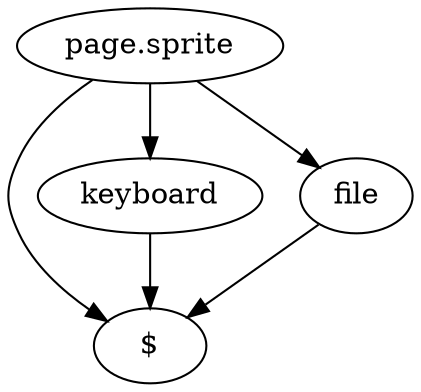 digraph dependencies {
    "page.sprite" -> "$"

    "page.sprite" -> "keyboard"

    "page.sprite" -> "file"
    "file" -> "$"
    "keyboard" -> "$"

}